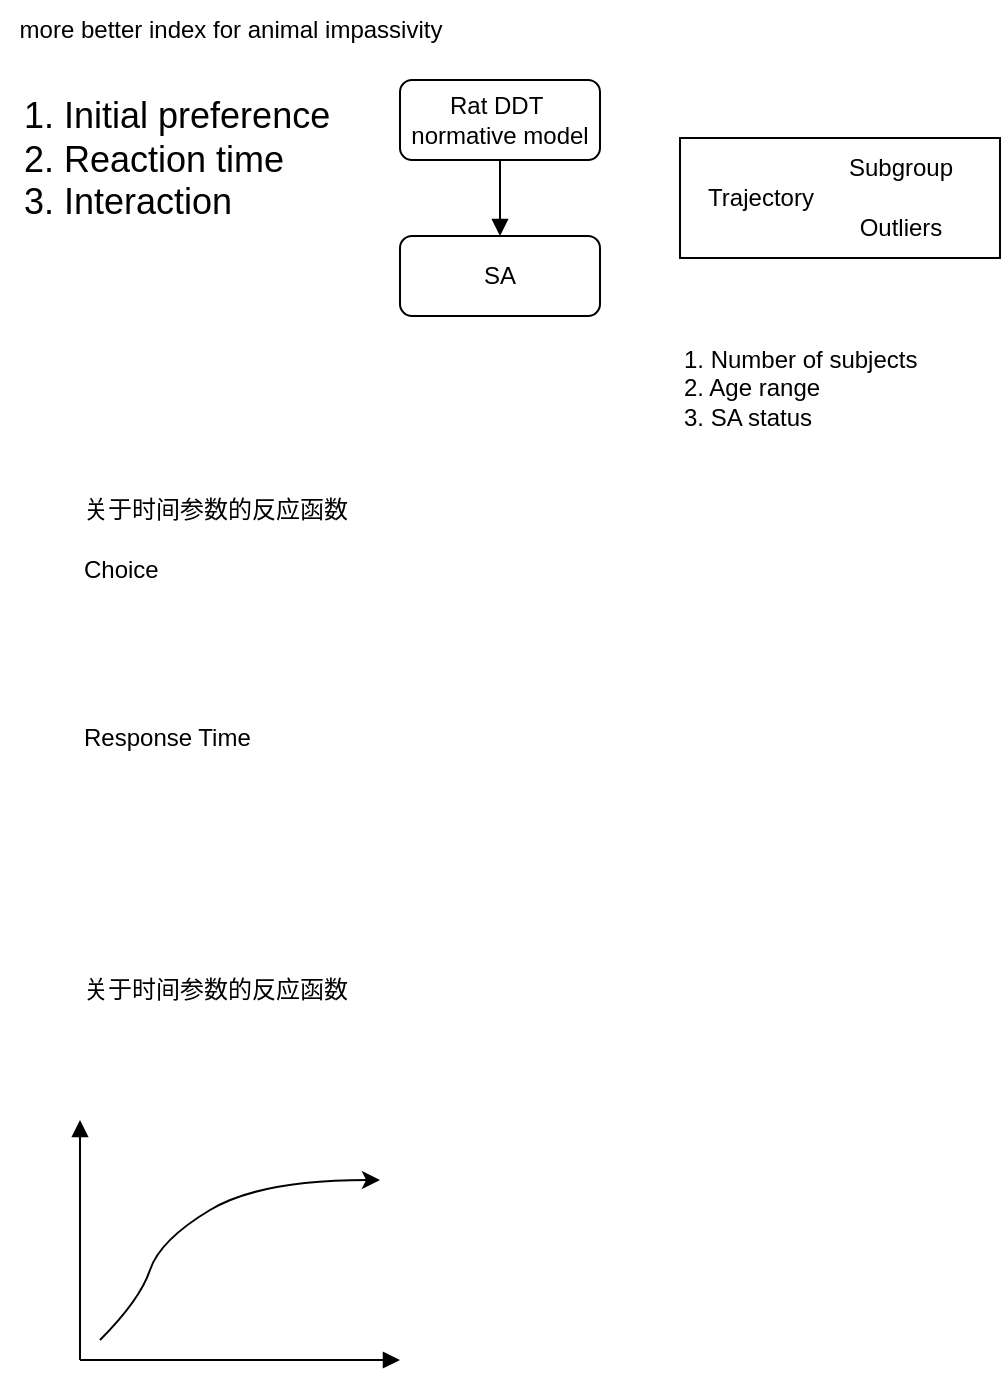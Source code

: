 <mxfile version="26.0.16">
  <diagram name="Page-1" id="DYw3icbClSaxP4PzQXzK">
    <mxGraphModel dx="938" dy="880" grid="1" gridSize="10" guides="1" tooltips="1" connect="1" arrows="1" fold="1" page="1" pageScale="1" pageWidth="709" pageHeight="236" math="0" shadow="0">
      <root>
        <mxCell id="0" />
        <mxCell id="1" parent="0" />
        <mxCell id="gdm9CZV6I5VWxYnbLnco-8" value="" style="rounded=0;whiteSpace=wrap;html=1;" vertex="1" parent="1">
          <mxGeometry x="340" y="69" width="160" height="60" as="geometry" />
        </mxCell>
        <mxCell id="gdm9CZV6I5VWxYnbLnco-3" style="edgeStyle=orthogonalEdgeStyle;rounded=0;orthogonalLoop=1;jettySize=auto;html=1;endArrow=block;endFill=1;" edge="1" parent="1" source="gdm9CZV6I5VWxYnbLnco-1" target="gdm9CZV6I5VWxYnbLnco-2">
          <mxGeometry relative="1" as="geometry" />
        </mxCell>
        <mxCell id="gdm9CZV6I5VWxYnbLnco-1" value="Rat DDT&amp;nbsp;&lt;div&gt;normative model&lt;/div&gt;" style="rounded=1;whiteSpace=wrap;html=1;" vertex="1" parent="1">
          <mxGeometry x="200" y="40" width="100" height="40" as="geometry" />
        </mxCell>
        <mxCell id="gdm9CZV6I5VWxYnbLnco-2" value="SA" style="rounded=1;whiteSpace=wrap;html=1;" vertex="1" parent="1">
          <mxGeometry x="200" y="118" width="100" height="40" as="geometry" />
        </mxCell>
        <mxCell id="gdm9CZV6I5VWxYnbLnco-5" value="Trajectory" style="text;html=1;align=center;verticalAlign=middle;resizable=0;points=[];autosize=1;strokeColor=none;fillColor=none;" vertex="1" parent="1">
          <mxGeometry x="340" y="84" width="80" height="30" as="geometry" />
        </mxCell>
        <mxCell id="gdm9CZV6I5VWxYnbLnco-6" value="Subgroup" style="text;html=1;align=center;verticalAlign=middle;resizable=0;points=[];autosize=1;strokeColor=none;fillColor=none;" vertex="1" parent="1">
          <mxGeometry x="410" y="69" width="80" height="30" as="geometry" />
        </mxCell>
        <mxCell id="gdm9CZV6I5VWxYnbLnco-7" value="Outliers" style="text;html=1;align=center;verticalAlign=middle;resizable=0;points=[];autosize=1;strokeColor=none;fillColor=none;" vertex="1" parent="1">
          <mxGeometry x="420" y="99" width="60" height="30" as="geometry" />
        </mxCell>
        <mxCell id="gdm9CZV6I5VWxYnbLnco-9" value="more better index for animal impassivity" style="text;html=1;align=center;verticalAlign=middle;resizable=0;points=[];autosize=1;strokeColor=none;fillColor=none;" vertex="1" parent="1">
          <mxGeometry width="230" height="30" as="geometry" />
        </mxCell>
        <mxCell id="gdm9CZV6I5VWxYnbLnco-14" value="&lt;div&gt;&lt;span style=&quot;font-size: 18px;&quot;&gt;1. Initial preference&lt;/span&gt;&lt;/div&gt;&lt;div&gt;&lt;span style=&quot;font-size: 18px;&quot;&gt;2. Reaction time&lt;/span&gt;&lt;/div&gt;&lt;div&gt;&lt;span style=&quot;font-size: 18px;&quot;&gt;3. Interaction&lt;/span&gt;&lt;/div&gt;" style="text;html=1;align=left;verticalAlign=middle;resizable=0;points=[];autosize=1;strokeColor=none;fillColor=none;" vertex="1" parent="1">
          <mxGeometry x="10" y="40" width="180" height="80" as="geometry" />
        </mxCell>
        <mxCell id="gdm9CZV6I5VWxYnbLnco-16" value="1. Number of subjects&#xa;2. Age range&#xa;3. SA status" style="text;whiteSpace=wrap;" vertex="1" parent="1">
          <mxGeometry x="340" y="166" width="150" height="70" as="geometry" />
        </mxCell>
        <mxCell id="gdm9CZV6I5VWxYnbLnco-17" value="Choice&amp;nbsp;" style="text;html=1;align=left;verticalAlign=middle;resizable=0;points=[];autosize=1;strokeColor=none;fillColor=none;" vertex="1" parent="1">
          <mxGeometry x="40" y="270" width="60" height="30" as="geometry" />
        </mxCell>
        <mxCell id="gdm9CZV6I5VWxYnbLnco-18" value="Response Time" style="text;html=1;align=left;verticalAlign=middle;resizable=0;points=[];autosize=1;strokeColor=none;fillColor=none;" vertex="1" parent="1">
          <mxGeometry x="40" y="354" width="110" height="30" as="geometry" />
        </mxCell>
        <mxCell id="gdm9CZV6I5VWxYnbLnco-19" value="关于时间参数的反应函数" style="text;html=1;align=left;verticalAlign=middle;resizable=0;points=[];autosize=1;strokeColor=none;fillColor=none;" vertex="1" parent="1">
          <mxGeometry x="40" y="240" width="160" height="30" as="geometry" />
        </mxCell>
        <mxCell id="gdm9CZV6I5VWxYnbLnco-20" value="关于时间参数的反应函数" style="text;html=1;align=left;verticalAlign=middle;resizable=0;points=[];autosize=1;strokeColor=none;fillColor=none;" vertex="1" parent="1">
          <mxGeometry x="40" y="480" width="160" height="30" as="geometry" />
        </mxCell>
        <mxCell id="gdm9CZV6I5VWxYnbLnco-21" value="" style="endArrow=block;html=1;rounded=0;endFill=1;" edge="1" parent="1">
          <mxGeometry width="50" height="50" relative="1" as="geometry">
            <mxPoint x="40" y="680" as="sourcePoint" />
            <mxPoint x="200" y="680" as="targetPoint" />
          </mxGeometry>
        </mxCell>
        <mxCell id="gdm9CZV6I5VWxYnbLnco-22" value="" style="endArrow=block;html=1;rounded=0;endFill=1;" edge="1" parent="1">
          <mxGeometry width="50" height="50" relative="1" as="geometry">
            <mxPoint x="40" y="680" as="sourcePoint" />
            <mxPoint x="40" y="560" as="targetPoint" />
          </mxGeometry>
        </mxCell>
        <mxCell id="gdm9CZV6I5VWxYnbLnco-23" value="" style="curved=1;endArrow=classic;html=1;rounded=0;" edge="1" parent="1">
          <mxGeometry width="50" height="50" relative="1" as="geometry">
            <mxPoint x="50" y="670" as="sourcePoint" />
            <mxPoint x="190" y="590" as="targetPoint" />
            <Array as="points">
              <mxPoint x="70" y="650" />
              <mxPoint x="80" y="620" />
              <mxPoint x="130" y="590" />
            </Array>
          </mxGeometry>
        </mxCell>
      </root>
    </mxGraphModel>
  </diagram>
</mxfile>
